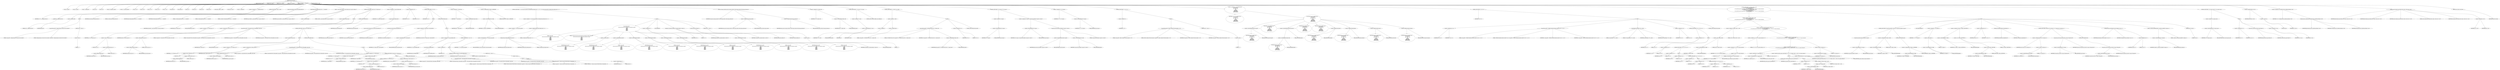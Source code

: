 digraph hostapd_notif_assoc {  
"1000122" [label = "(METHOD,hostapd_notif_assoc)" ]
"1000123" [label = "(PARAM,hostapd_data *hapd)" ]
"1000124" [label = "(PARAM,const u8 *addr)" ]
"1000125" [label = "(PARAM,const u8 *req_ies)" ]
"1000126" [label = "(PARAM,size_t req_ies_len)" ]
"1000127" [label = "(PARAM,int reassoc)" ]
"1000128" [label = "(BLOCK,,)" ]
"1000129" [label = "(LOCAL,v5: sta_info *)" ]
"1000130" [label = "(LOCAL,v6: sta_info *)" ]
"1000131" [label = "(LOCAL,v7: hostapd_iface *)" ]
"1000132" [label = "(LOCAL,v8: int)" ]
"1000133" [label = "(LOCAL,v9: int)" ]
"1000134" [label = "(LOCAL,v10: hostapd_bss_config *)" ]
"1000135" [label = "(LOCAL,v11: wpa_state_machine *)" ]
"1000136" [label = "(LOCAL,v12: int)" ]
"1000137" [label = "(LOCAL,v13: int)" ]
"1000138" [label = "(LOCAL,v14: u8 *)" ]
"1000139" [label = "(LOCAL,v15: u8 *)" ]
"1000140" [label = "(LOCAL,v17: int)" ]
"1000141" [label = "(LOCAL,ielen: int)" ]
"1000142" [label = "(LOCAL,ielena: int)" ]
"1000143" [label = "(LOCAL,p: u8 *)" ]
"1000144" [label = "(LOCAL,pa: u8 *)" ]
"1000145" [label = "(LOCAL,res: int)" ]
"1000146" [label = "(LOCAL,resa: int)" ]
"1000147" [label = "(LOCAL,elems: ieee802_11_elems)" ]
"1000148" [label = "(LOCAL,buf: u8 [ 1064 ])" ]
"1000149" [label = "(LOCAL,v27: unsigned int)" ]
"1000150" [label = "(<operator>.assignment,v27 = __readgsdword(0x14u))" ]
"1000151" [label = "(IDENTIFIER,v27,v27 = __readgsdword(0x14u))" ]
"1000152" [label = "(__readgsdword,__readgsdword(0x14u))" ]
"1000153" [label = "(LITERAL,0x14u,__readgsdword(0x14u))" ]
"1000154" [label = "(CONTROL_STRUCTURE,if ( !addr ),if ( !addr ))" ]
"1000155" [label = "(<operator>.logicalNot,!addr)" ]
"1000156" [label = "(IDENTIFIER,addr,!addr)" ]
"1000157" [label = "(BLOCK,,)" ]
"1000158" [label = "(wpa_printf,wpa_printf(2, \"hostapd_notif_assoc: Skip event with no address\"))" ]
"1000159" [label = "(LITERAL,2,wpa_printf(2, \"hostapd_notif_assoc: Skip event with no address\"))" ]
"1000160" [label = "(LITERAL,\"hostapd_notif_assoc: Skip event with no address\",wpa_printf(2, \"hostapd_notif_assoc: Skip event with no address\"))" ]
"1000161" [label = "(RETURN,return -1;,return -1;)" ]
"1000162" [label = "(<operator>.minus,-1)" ]
"1000163" [label = "(LITERAL,1,-1)" ]
"1000164" [label = "(random_add_randomness,random_add_randomness(addr, 6u))" ]
"1000165" [label = "(IDENTIFIER,addr,random_add_randomness(addr, 6u))" ]
"1000166" [label = "(LITERAL,6u,random_add_randomness(addr, 6u))" ]
"1000167" [label = "(hostapd_logger,hostapd_logger(hapd, addr, 1u, 2, \"associated\"))" ]
"1000168" [label = "(IDENTIFIER,hapd,hostapd_logger(hapd, addr, 1u, 2, \"associated\"))" ]
"1000169" [label = "(IDENTIFIER,addr,hostapd_logger(hapd, addr, 1u, 2, \"associated\"))" ]
"1000170" [label = "(LITERAL,1u,hostapd_logger(hapd, addr, 1u, 2, \"associated\"))" ]
"1000171" [label = "(LITERAL,2,hostapd_logger(hapd, addr, 1u, 2, \"associated\"))" ]
"1000172" [label = "(LITERAL,\"associated\",hostapd_logger(hapd, addr, 1u, 2, \"associated\"))" ]
"1000173" [label = "(ieee802_11_parse_elems,ieee802_11_parse_elems(req_ies, req_ies_len, &elems, 0))" ]
"1000174" [label = "(IDENTIFIER,req_ies,ieee802_11_parse_elems(req_ies, req_ies_len, &elems, 0))" ]
"1000175" [label = "(IDENTIFIER,req_ies_len,ieee802_11_parse_elems(req_ies, req_ies_len, &elems, 0))" ]
"1000176" [label = "(<operator>.addressOf,&elems)" ]
"1000177" [label = "(IDENTIFIER,elems,ieee802_11_parse_elems(req_ies, req_ies_len, &elems, 0))" ]
"1000178" [label = "(LITERAL,0,ieee802_11_parse_elems(req_ies, req_ies_len, &elems, 0))" ]
"1000179" [label = "(CONTROL_STRUCTURE,if ( elems.wps_ie ),if ( elems.wps_ie ))" ]
"1000180" [label = "(<operator>.fieldAccess,elems.wps_ie)" ]
"1000181" [label = "(IDENTIFIER,elems,if ( elems.wps_ie ))" ]
"1000182" [label = "(FIELD_IDENTIFIER,wps_ie,wps_ie)" ]
"1000183" [label = "(BLOCK,,)" ]
"1000184" [label = "(<operator>.assignment,p = (u8 *)(elems.wps_ie - 2))" ]
"1000185" [label = "(IDENTIFIER,p,p = (u8 *)(elems.wps_ie - 2))" ]
"1000186" [label = "(<operator>.cast,(u8 *)(elems.wps_ie - 2))" ]
"1000187" [label = "(UNKNOWN,u8 *,u8 *)" ]
"1000188" [label = "(<operator>.subtraction,elems.wps_ie - 2)" ]
"1000189" [label = "(<operator>.fieldAccess,elems.wps_ie)" ]
"1000190" [label = "(IDENTIFIER,elems,elems.wps_ie - 2)" ]
"1000191" [label = "(FIELD_IDENTIFIER,wps_ie,wps_ie)" ]
"1000192" [label = "(LITERAL,2,elems.wps_ie - 2)" ]
"1000193" [label = "(<operator>.assignment,ielen = elems.wps_ie_len + 2)" ]
"1000194" [label = "(IDENTIFIER,ielen,ielen = elems.wps_ie_len + 2)" ]
"1000195" [label = "(<operator>.addition,elems.wps_ie_len + 2)" ]
"1000196" [label = "(<operator>.fieldAccess,elems.wps_ie_len)" ]
"1000197" [label = "(IDENTIFIER,elems,elems.wps_ie_len + 2)" ]
"1000198" [label = "(FIELD_IDENTIFIER,wps_ie_len,wps_ie_len)" ]
"1000199" [label = "(LITERAL,2,elems.wps_ie_len + 2)" ]
"1000200" [label = "(wpa_printf,wpa_printf(2, \"STA included WPS IE in (Re)AssocReq\", ielen, ielen))" ]
"1000201" [label = "(LITERAL,2,wpa_printf(2, \"STA included WPS IE in (Re)AssocReq\", ielen, ielen))" ]
"1000202" [label = "(LITERAL,\"STA included WPS IE in (Re)AssocReq\",wpa_printf(2, \"STA included WPS IE in (Re)AssocReq\", ielen, ielen))" ]
"1000203" [label = "(IDENTIFIER,ielen,wpa_printf(2, \"STA included WPS IE in (Re)AssocReq\", ielen, ielen))" ]
"1000204" [label = "(IDENTIFIER,ielen,wpa_printf(2, \"STA included WPS IE in (Re)AssocReq\", ielen, ielen))" ]
"1000205" [label = "(CONTROL_STRUCTURE,else,else)" ]
"1000206" [label = "(CONTROL_STRUCTURE,if ( elems.rsn_ie ),if ( elems.rsn_ie ))" ]
"1000207" [label = "(<operator>.fieldAccess,elems.rsn_ie)" ]
"1000208" [label = "(IDENTIFIER,elems,if ( elems.rsn_ie ))" ]
"1000209" [label = "(FIELD_IDENTIFIER,rsn_ie,rsn_ie)" ]
"1000210" [label = "(BLOCK,,)" ]
"1000211" [label = "(<operator>.assignment,p = (u8 *)(elems.rsn_ie - 2))" ]
"1000212" [label = "(IDENTIFIER,p,p = (u8 *)(elems.rsn_ie - 2))" ]
"1000213" [label = "(<operator>.cast,(u8 *)(elems.rsn_ie - 2))" ]
"1000214" [label = "(UNKNOWN,u8 *,u8 *)" ]
"1000215" [label = "(<operator>.subtraction,elems.rsn_ie - 2)" ]
"1000216" [label = "(<operator>.fieldAccess,elems.rsn_ie)" ]
"1000217" [label = "(IDENTIFIER,elems,elems.rsn_ie - 2)" ]
"1000218" [label = "(FIELD_IDENTIFIER,rsn_ie,rsn_ie)" ]
"1000219" [label = "(LITERAL,2,elems.rsn_ie - 2)" ]
"1000220" [label = "(<operator>.assignment,ielen = elems.rsn_ie_len + 2)" ]
"1000221" [label = "(IDENTIFIER,ielen,ielen = elems.rsn_ie_len + 2)" ]
"1000222" [label = "(<operator>.addition,elems.rsn_ie_len + 2)" ]
"1000223" [label = "(<operator>.fieldAccess,elems.rsn_ie_len)" ]
"1000224" [label = "(IDENTIFIER,elems,elems.rsn_ie_len + 2)" ]
"1000225" [label = "(FIELD_IDENTIFIER,rsn_ie_len,rsn_ie_len)" ]
"1000226" [label = "(LITERAL,2,elems.rsn_ie_len + 2)" ]
"1000227" [label = "(wpa_printf,wpa_printf(2, \"STA included RSN IE in (Re)AssocReq\", ielen, ielen))" ]
"1000228" [label = "(LITERAL,2,wpa_printf(2, \"STA included RSN IE in (Re)AssocReq\", ielen, ielen))" ]
"1000229" [label = "(LITERAL,\"STA included RSN IE in (Re)AssocReq\",wpa_printf(2, \"STA included RSN IE in (Re)AssocReq\", ielen, ielen))" ]
"1000230" [label = "(IDENTIFIER,ielen,wpa_printf(2, \"STA included RSN IE in (Re)AssocReq\", ielen, ielen))" ]
"1000231" [label = "(IDENTIFIER,ielen,wpa_printf(2, \"STA included RSN IE in (Re)AssocReq\", ielen, ielen))" ]
"1000232" [label = "(CONTROL_STRUCTURE,else,else)" ]
"1000233" [label = "(BLOCK,,)" ]
"1000234" [label = "(<operator>.assignment,p = (u8 *)elems.wpa_ie)" ]
"1000235" [label = "(IDENTIFIER,p,p = (u8 *)elems.wpa_ie)" ]
"1000236" [label = "(<operator>.cast,(u8 *)elems.wpa_ie)" ]
"1000237" [label = "(UNKNOWN,u8 *,u8 *)" ]
"1000238" [label = "(<operator>.fieldAccess,elems.wpa_ie)" ]
"1000239" [label = "(IDENTIFIER,elems,(u8 *)elems.wpa_ie)" ]
"1000240" [label = "(FIELD_IDENTIFIER,wpa_ie,wpa_ie)" ]
"1000241" [label = "(CONTROL_STRUCTURE,if ( elems.wpa_ie ),if ( elems.wpa_ie ))" ]
"1000242" [label = "(<operator>.fieldAccess,elems.wpa_ie)" ]
"1000243" [label = "(IDENTIFIER,elems,if ( elems.wpa_ie ))" ]
"1000244" [label = "(FIELD_IDENTIFIER,wpa_ie,wpa_ie)" ]
"1000245" [label = "(BLOCK,,)" ]
"1000246" [label = "(<operator>.assignment,p = (u8 *)(elems.wpa_ie - 2))" ]
"1000247" [label = "(IDENTIFIER,p,p = (u8 *)(elems.wpa_ie - 2))" ]
"1000248" [label = "(<operator>.cast,(u8 *)(elems.wpa_ie - 2))" ]
"1000249" [label = "(UNKNOWN,u8 *,u8 *)" ]
"1000250" [label = "(<operator>.subtraction,elems.wpa_ie - 2)" ]
"1000251" [label = "(<operator>.fieldAccess,elems.wpa_ie)" ]
"1000252" [label = "(IDENTIFIER,elems,elems.wpa_ie - 2)" ]
"1000253" [label = "(FIELD_IDENTIFIER,wpa_ie,wpa_ie)" ]
"1000254" [label = "(LITERAL,2,elems.wpa_ie - 2)" ]
"1000255" [label = "(<operator>.assignment,ielen = elems.wpa_ie_len + 2)" ]
"1000256" [label = "(IDENTIFIER,ielen,ielen = elems.wpa_ie_len + 2)" ]
"1000257" [label = "(<operator>.addition,elems.wpa_ie_len + 2)" ]
"1000258" [label = "(<operator>.fieldAccess,elems.wpa_ie_len)" ]
"1000259" [label = "(IDENTIFIER,elems,elems.wpa_ie_len + 2)" ]
"1000260" [label = "(FIELD_IDENTIFIER,wpa_ie_len,wpa_ie_len)" ]
"1000261" [label = "(LITERAL,2,elems.wpa_ie_len + 2)" ]
"1000262" [label = "(wpa_printf,wpa_printf(2, \"STA included WPA IE in (Re)AssocReq\", ielen, ielen))" ]
"1000263" [label = "(LITERAL,2,wpa_printf(2, \"STA included WPA IE in (Re)AssocReq\", ielen, ielen))" ]
"1000264" [label = "(LITERAL,\"STA included WPA IE in (Re)AssocReq\",wpa_printf(2, \"STA included WPA IE in (Re)AssocReq\", ielen, ielen))" ]
"1000265" [label = "(IDENTIFIER,ielen,wpa_printf(2, \"STA included WPA IE in (Re)AssocReq\", ielen, ielen))" ]
"1000266" [label = "(IDENTIFIER,ielen,wpa_printf(2, \"STA included WPA IE in (Re)AssocReq\", ielen, ielen))" ]
"1000267" [label = "(CONTROL_STRUCTURE,else,else)" ]
"1000268" [label = "(BLOCK,,)" ]
"1000269" [label = "(wpa_printf,wpa_printf(2, \"STA did not include WPS/RSN/WPA IE in (Re)AssocReq\", 0, 0))" ]
"1000270" [label = "(LITERAL,2,wpa_printf(2, \"STA did not include WPS/RSN/WPA IE in (Re)AssocReq\", 0, 0))" ]
"1000271" [label = "(LITERAL,\"STA did not include WPS/RSN/WPA IE in (Re)AssocReq\",wpa_printf(2, \"STA did not include WPS/RSN/WPA IE in (Re)AssocReq\", 0, 0))" ]
"1000272" [label = "(LITERAL,0,wpa_printf(2, \"STA did not include WPS/RSN/WPA IE in (Re)AssocReq\", 0, 0))" ]
"1000273" [label = "(LITERAL,0,wpa_printf(2, \"STA did not include WPS/RSN/WPA IE in (Re)AssocReq\", 0, 0))" ]
"1000274" [label = "(<operator>.assignment,ielen = 0)" ]
"1000275" [label = "(IDENTIFIER,ielen,ielen = 0)" ]
"1000276" [label = "(LITERAL,0,ielen = 0)" ]
"1000277" [label = "(<operator>.assignment,v5 = ap_get_sta(hapd, addr))" ]
"1000278" [label = "(IDENTIFIER,v5,v5 = ap_get_sta(hapd, addr))" ]
"1000279" [label = "(ap_get_sta,ap_get_sta(hapd, addr))" ]
"1000280" [label = "(IDENTIFIER,hapd,ap_get_sta(hapd, addr))" ]
"1000281" [label = "(IDENTIFIER,addr,ap_get_sta(hapd, addr))" ]
"1000282" [label = "(<operator>.assignment,v6 = v5)" ]
"1000283" [label = "(IDENTIFIER,v6,v6 = v5)" ]
"1000284" [label = "(IDENTIFIER,v5,v6 = v5)" ]
"1000285" [label = "(CONTROL_STRUCTURE,if ( v5 ),if ( v5 ))" ]
"1000286" [label = "(IDENTIFIER,v5,if ( v5 ))" ]
"1000287" [label = "(BLOCK,,)" ]
"1000288" [label = "(ap_sta_no_session_timeout,ap_sta_no_session_timeout(hapd, v5))" ]
"1000289" [label = "(IDENTIFIER,hapd,ap_sta_no_session_timeout(hapd, v5))" ]
"1000290" [label = "(IDENTIFIER,v5,ap_sta_no_session_timeout(hapd, v5))" ]
"1000291" [label = "(accounting_sta_stop,accounting_sta_stop(hapd, v6))" ]
"1000292" [label = "(IDENTIFIER,hapd,accounting_sta_stop(hapd, v6))" ]
"1000293" [label = "(IDENTIFIER,v6,accounting_sta_stop(hapd, v6))" ]
"1000294" [label = "(<operator>.assignment,v6->timeout_next = STA_NULLFUNC)" ]
"1000295" [label = "(<operator>.indirectFieldAccess,v6->timeout_next)" ]
"1000296" [label = "(IDENTIFIER,v6,v6->timeout_next = STA_NULLFUNC)" ]
"1000297" [label = "(FIELD_IDENTIFIER,timeout_next,timeout_next)" ]
"1000298" [label = "(IDENTIFIER,STA_NULLFUNC,v6->timeout_next = STA_NULLFUNC)" ]
"1000299" [label = "(CONTROL_STRUCTURE,else,else)" ]
"1000300" [label = "(BLOCK,,)" ]
"1000301" [label = "(<operator>.assignment,v6 = ap_sta_add(hapd, addr))" ]
"1000302" [label = "(IDENTIFIER,v6,v6 = ap_sta_add(hapd, addr))" ]
"1000303" [label = "(ap_sta_add,ap_sta_add(hapd, addr))" ]
"1000304" [label = "(IDENTIFIER,hapd,ap_sta_add(hapd, addr))" ]
"1000305" [label = "(IDENTIFIER,addr,ap_sta_add(hapd, addr))" ]
"1000306" [label = "(CONTROL_STRUCTURE,if ( !v6 ),if ( !v6 ))" ]
"1000307" [label = "(<operator>.logicalNot,!v6)" ]
"1000308" [label = "(IDENTIFIER,v6,!v6)" ]
"1000309" [label = "(BLOCK,,)" ]
"1000310" [label = "(hostapd_drv_sta_disassoc,hostapd_drv_sta_disassoc(hapd, addr, 5))" ]
"1000311" [label = "(IDENTIFIER,hapd,hostapd_drv_sta_disassoc(hapd, addr, 5))" ]
"1000312" [label = "(IDENTIFIER,addr,hostapd_drv_sta_disassoc(hapd, addr, 5))" ]
"1000313" [label = "(LITERAL,5,hostapd_drv_sta_disassoc(hapd, addr, 5))" ]
"1000314" [label = "(RETURN,return -1;,return -1;)" ]
"1000315" [label = "(<operator>.minus,-1)" ]
"1000316" [label = "(LITERAL,1,-1)" ]
"1000317" [label = "(<operator>.assignment,v7 = hapd->iface)" ]
"1000318" [label = "(IDENTIFIER,v7,v7 = hapd->iface)" ]
"1000319" [label = "(<operator>.indirectFieldAccess,hapd->iface)" ]
"1000320" [label = "(IDENTIFIER,hapd,v7 = hapd->iface)" ]
"1000321" [label = "(FIELD_IDENTIFIER,iface,iface)" ]
"1000322" [label = "(<operators>.assignmentAnd,v6->flags &= 0xFFFECFFF)" ]
"1000323" [label = "(<operator>.indirectFieldAccess,v6->flags)" ]
"1000324" [label = "(IDENTIFIER,v6,v6->flags &= 0xFFFECFFF)" ]
"1000325" [label = "(FIELD_IDENTIFIER,flags,flags)" ]
"1000326" [label = "(LITERAL,0xFFFECFFF,v6->flags &= 0xFFFECFFF)" ]
"1000327" [label = "(CONTROL_STRUCTURE,if ( !v7->drv_max_acl_mac_addrs && hostapd_check_acl(hapd, addr, 0) != 1 ),if ( !v7->drv_max_acl_mac_addrs && hostapd_check_acl(hapd, addr, 0) != 1 ))" ]
"1000328" [label = "(<operator>.logicalAnd,!v7->drv_max_acl_mac_addrs && hostapd_check_acl(hapd, addr, 0) != 1)" ]
"1000329" [label = "(<operator>.logicalNot,!v7->drv_max_acl_mac_addrs)" ]
"1000330" [label = "(<operator>.indirectFieldAccess,v7->drv_max_acl_mac_addrs)" ]
"1000331" [label = "(IDENTIFIER,v7,!v7->drv_max_acl_mac_addrs)" ]
"1000332" [label = "(FIELD_IDENTIFIER,drv_max_acl_mac_addrs,drv_max_acl_mac_addrs)" ]
"1000333" [label = "(<operator>.notEquals,hostapd_check_acl(hapd, addr, 0) != 1)" ]
"1000334" [label = "(hostapd_check_acl,hostapd_check_acl(hapd, addr, 0))" ]
"1000335" [label = "(IDENTIFIER,hapd,hostapd_check_acl(hapd, addr, 0))" ]
"1000336" [label = "(IDENTIFIER,addr,hostapd_check_acl(hapd, addr, 0))" ]
"1000337" [label = "(LITERAL,0,hostapd_check_acl(hapd, addr, 0))" ]
"1000338" [label = "(LITERAL,1,hostapd_check_acl(hapd, addr, 0) != 1)" ]
"1000339" [label = "(BLOCK,,)" ]
"1000340" [label = "(wpa_printf,wpa_printf(\n      3,\n      \"STA %02x:%02x:%02x:%02x:%02x:%02x not allowed to connect\",\n      *addr,\n      addr[1],\n      addr[2],\n      addr[3],\n      addr[4],\n      addr[5]))" ]
"1000341" [label = "(LITERAL,3,wpa_printf(\n      3,\n      \"STA %02x:%02x:%02x:%02x:%02x:%02x not allowed to connect\",\n      *addr,\n      addr[1],\n      addr[2],\n      addr[3],\n      addr[4],\n      addr[5]))" ]
"1000342" [label = "(LITERAL,\"STA %02x:%02x:%02x:%02x:%02x:%02x not allowed to connect\",wpa_printf(\n      3,\n      \"STA %02x:%02x:%02x:%02x:%02x:%02x not allowed to connect\",\n      *addr,\n      addr[1],\n      addr[2],\n      addr[3],\n      addr[4],\n      addr[5]))" ]
"1000343" [label = "(<operator>.indirection,*addr)" ]
"1000344" [label = "(IDENTIFIER,addr,wpa_printf(\n      3,\n      \"STA %02x:%02x:%02x:%02x:%02x:%02x not allowed to connect\",\n      *addr,\n      addr[1],\n      addr[2],\n      addr[3],\n      addr[4],\n      addr[5]))" ]
"1000345" [label = "(<operator>.indirectIndexAccess,addr[1])" ]
"1000346" [label = "(IDENTIFIER,addr,wpa_printf(\n      3,\n      \"STA %02x:%02x:%02x:%02x:%02x:%02x not allowed to connect\",\n      *addr,\n      addr[1],\n      addr[2],\n      addr[3],\n      addr[4],\n      addr[5]))" ]
"1000347" [label = "(LITERAL,1,wpa_printf(\n      3,\n      \"STA %02x:%02x:%02x:%02x:%02x:%02x not allowed to connect\",\n      *addr,\n      addr[1],\n      addr[2],\n      addr[3],\n      addr[4],\n      addr[5]))" ]
"1000348" [label = "(<operator>.indirectIndexAccess,addr[2])" ]
"1000349" [label = "(IDENTIFIER,addr,wpa_printf(\n      3,\n      \"STA %02x:%02x:%02x:%02x:%02x:%02x not allowed to connect\",\n      *addr,\n      addr[1],\n      addr[2],\n      addr[3],\n      addr[4],\n      addr[5]))" ]
"1000350" [label = "(LITERAL,2,wpa_printf(\n      3,\n      \"STA %02x:%02x:%02x:%02x:%02x:%02x not allowed to connect\",\n      *addr,\n      addr[1],\n      addr[2],\n      addr[3],\n      addr[4],\n      addr[5]))" ]
"1000351" [label = "(<operator>.indirectIndexAccess,addr[3])" ]
"1000352" [label = "(IDENTIFIER,addr,wpa_printf(\n      3,\n      \"STA %02x:%02x:%02x:%02x:%02x:%02x not allowed to connect\",\n      *addr,\n      addr[1],\n      addr[2],\n      addr[3],\n      addr[4],\n      addr[5]))" ]
"1000353" [label = "(LITERAL,3,wpa_printf(\n      3,\n      \"STA %02x:%02x:%02x:%02x:%02x:%02x not allowed to connect\",\n      *addr,\n      addr[1],\n      addr[2],\n      addr[3],\n      addr[4],\n      addr[5]))" ]
"1000354" [label = "(<operator>.indirectIndexAccess,addr[4])" ]
"1000355" [label = "(IDENTIFIER,addr,wpa_printf(\n      3,\n      \"STA %02x:%02x:%02x:%02x:%02x:%02x not allowed to connect\",\n      *addr,\n      addr[1],\n      addr[2],\n      addr[3],\n      addr[4],\n      addr[5]))" ]
"1000356" [label = "(LITERAL,4,wpa_printf(\n      3,\n      \"STA %02x:%02x:%02x:%02x:%02x:%02x not allowed to connect\",\n      *addr,\n      addr[1],\n      addr[2],\n      addr[3],\n      addr[4],\n      addr[5]))" ]
"1000357" [label = "(<operator>.indirectIndexAccess,addr[5])" ]
"1000358" [label = "(IDENTIFIER,addr,wpa_printf(\n      3,\n      \"STA %02x:%02x:%02x:%02x:%02x:%02x not allowed to connect\",\n      *addr,\n      addr[1],\n      addr[2],\n      addr[3],\n      addr[4],\n      addr[5]))" ]
"1000359" [label = "(LITERAL,5,wpa_printf(\n      3,\n      \"STA %02x:%02x:%02x:%02x:%02x:%02x not allowed to connect\",\n      *addr,\n      addr[1],\n      addr[2],\n      addr[3],\n      addr[4],\n      addr[5]))" ]
"1000360" [label = "(<operator>.assignment,v8 = 1)" ]
"1000361" [label = "(IDENTIFIER,v8,v8 = 1)" ]
"1000362" [label = "(LITERAL,1,v8 = 1)" ]
"1000363" [label = "(JUMP_TARGET,fail)" ]
"1000364" [label = "(hostapd_drv_sta_disassoc,hostapd_drv_sta_disassoc(hapd, v6->addr, v8))" ]
"1000365" [label = "(IDENTIFIER,hapd,hostapd_drv_sta_disassoc(hapd, v6->addr, v8))" ]
"1000366" [label = "(<operator>.indirectFieldAccess,v6->addr)" ]
"1000367" [label = "(IDENTIFIER,v6,hostapd_drv_sta_disassoc(hapd, v6->addr, v8))" ]
"1000368" [label = "(FIELD_IDENTIFIER,addr,addr)" ]
"1000369" [label = "(IDENTIFIER,v8,hostapd_drv_sta_disassoc(hapd, v6->addr, v8))" ]
"1000370" [label = "(ap_free_sta,ap_free_sta(hapd, v6))" ]
"1000371" [label = "(IDENTIFIER,hapd,ap_free_sta(hapd, v6))" ]
"1000372" [label = "(IDENTIFIER,v6,ap_free_sta(hapd, v6))" ]
"1000373" [label = "(RETURN,return -1;,return -1;)" ]
"1000374" [label = "(<operator>.minus,-1)" ]
"1000375" [label = "(LITERAL,1,-1)" ]
"1000376" [label = "(ap_copy_sta_supp_op_classes,ap_copy_sta_supp_op_classes(v6, elems.supp_op_classes, elems.supp_op_classes_len))" ]
"1000377" [label = "(IDENTIFIER,v6,ap_copy_sta_supp_op_classes(v6, elems.supp_op_classes, elems.supp_op_classes_len))" ]
"1000378" [label = "(<operator>.fieldAccess,elems.supp_op_classes)" ]
"1000379" [label = "(IDENTIFIER,elems,ap_copy_sta_supp_op_classes(v6, elems.supp_op_classes, elems.supp_op_classes_len))" ]
"1000380" [label = "(FIELD_IDENTIFIER,supp_op_classes,supp_op_classes)" ]
"1000381" [label = "(<operator>.fieldAccess,elems.supp_op_classes_len)" ]
"1000382" [label = "(IDENTIFIER,elems,ap_copy_sta_supp_op_classes(v6, elems.supp_op_classes, elems.supp_op_classes_len))" ]
"1000383" [label = "(FIELD_IDENTIFIER,supp_op_classes_len,supp_op_classes_len)" ]
"1000384" [label = "(<operator>.assignment,v10 = hapd->conf)" ]
"1000385" [label = "(IDENTIFIER,v10,v10 = hapd->conf)" ]
"1000386" [label = "(<operator>.indirectFieldAccess,hapd->conf)" ]
"1000387" [label = "(IDENTIFIER,hapd,v10 = hapd->conf)" ]
"1000388" [label = "(FIELD_IDENTIFIER,conf,conf)" ]
"1000389" [label = "(CONTROL_STRUCTURE,if ( !v10->wpa ),if ( !v10->wpa ))" ]
"1000390" [label = "(<operator>.logicalNot,!v10->wpa)" ]
"1000391" [label = "(<operator>.indirectFieldAccess,v10->wpa)" ]
"1000392" [label = "(IDENTIFIER,v10,!v10->wpa)" ]
"1000393" [label = "(FIELD_IDENTIFIER,wpa,wpa)" ]
"1000394" [label = "(CONTROL_STRUCTURE,goto LABEL_46;,goto LABEL_46;)" ]
"1000395" [label = "(CONTROL_STRUCTURE,if ( !p || !ielen ),if ( !p || !ielen ))" ]
"1000396" [label = "(<operator>.logicalOr,!p || !ielen)" ]
"1000397" [label = "(<operator>.logicalNot,!p)" ]
"1000398" [label = "(IDENTIFIER,p,!p)" ]
"1000399" [label = "(<operator>.logicalNot,!ielen)" ]
"1000400" [label = "(IDENTIFIER,ielen,!ielen)" ]
"1000401" [label = "(BLOCK,,)" ]
"1000402" [label = "(wpa_printf,wpa_printf(2, \"No WPA/RSN IE from STA\", v10, hapd->conf))" ]
"1000403" [label = "(LITERAL,2,wpa_printf(2, \"No WPA/RSN IE from STA\", v10, hapd->conf))" ]
"1000404" [label = "(LITERAL,\"No WPA/RSN IE from STA\",wpa_printf(2, \"No WPA/RSN IE from STA\", v10, hapd->conf))" ]
"1000405" [label = "(IDENTIFIER,v10,wpa_printf(2, \"No WPA/RSN IE from STA\", v10, hapd->conf))" ]
"1000406" [label = "(<operator>.indirectFieldAccess,hapd->conf)" ]
"1000407" [label = "(IDENTIFIER,hapd,wpa_printf(2, \"No WPA/RSN IE from STA\", v10, hapd->conf))" ]
"1000408" [label = "(FIELD_IDENTIFIER,conf,conf)" ]
"1000409" [label = "(<operator>.assignment,v8 = 13)" ]
"1000410" [label = "(IDENTIFIER,v8,v8 = 13)" ]
"1000411" [label = "(LITERAL,13,v8 = 13)" ]
"1000412" [label = "(CONTROL_STRUCTURE,goto fail;,goto fail;)" ]
"1000413" [label = "(CONTROL_STRUCTURE,if ( !v6->wpa_sm ),if ( !v6->wpa_sm ))" ]
"1000414" [label = "(<operator>.logicalNot,!v6->wpa_sm)" ]
"1000415" [label = "(<operator>.indirectFieldAccess,v6->wpa_sm)" ]
"1000416" [label = "(IDENTIFIER,v6,!v6->wpa_sm)" ]
"1000417" [label = "(FIELD_IDENTIFIER,wpa_sm,wpa_sm)" ]
"1000418" [label = "(<operator>.assignment,v6->wpa_sm = wpa_auth_sta_init(hapd->wpa_auth, v6->addr, 0))" ]
"1000419" [label = "(<operator>.indirectFieldAccess,v6->wpa_sm)" ]
"1000420" [label = "(IDENTIFIER,v6,v6->wpa_sm = wpa_auth_sta_init(hapd->wpa_auth, v6->addr, 0))" ]
"1000421" [label = "(FIELD_IDENTIFIER,wpa_sm,wpa_sm)" ]
"1000422" [label = "(wpa_auth_sta_init,wpa_auth_sta_init(hapd->wpa_auth, v6->addr, 0))" ]
"1000423" [label = "(<operator>.indirectFieldAccess,hapd->wpa_auth)" ]
"1000424" [label = "(IDENTIFIER,hapd,wpa_auth_sta_init(hapd->wpa_auth, v6->addr, 0))" ]
"1000425" [label = "(FIELD_IDENTIFIER,wpa_auth,wpa_auth)" ]
"1000426" [label = "(<operator>.indirectFieldAccess,v6->addr)" ]
"1000427" [label = "(IDENTIFIER,v6,wpa_auth_sta_init(hapd->wpa_auth, v6->addr, 0))" ]
"1000428" [label = "(FIELD_IDENTIFIER,addr,addr)" ]
"1000429" [label = "(LITERAL,0,wpa_auth_sta_init(hapd->wpa_auth, v6->addr, 0))" ]
"1000430" [label = "(<operator>.assignment,v11 = v6->wpa_sm)" ]
"1000431" [label = "(IDENTIFIER,v11,v11 = v6->wpa_sm)" ]
"1000432" [label = "(<operator>.indirectFieldAccess,v6->wpa_sm)" ]
"1000433" [label = "(IDENTIFIER,v6,v11 = v6->wpa_sm)" ]
"1000434" [label = "(FIELD_IDENTIFIER,wpa_sm,wpa_sm)" ]
"1000435" [label = "(CONTROL_STRUCTURE,if ( !v11 ),if ( !v11 ))" ]
"1000436" [label = "(<operator>.logicalNot,!v11)" ]
"1000437" [label = "(IDENTIFIER,v11,!v11)" ]
"1000438" [label = "(BLOCK,,)" ]
"1000439" [label = "(wpa_printf,wpa_printf(5, \"Failed to initialize WPA state machine\", v9, v9))" ]
"1000440" [label = "(LITERAL,5,wpa_printf(5, \"Failed to initialize WPA state machine\", v9, v9))" ]
"1000441" [label = "(LITERAL,\"Failed to initialize WPA state machine\",wpa_printf(5, \"Failed to initialize WPA state machine\", v9, v9))" ]
"1000442" [label = "(IDENTIFIER,v9,wpa_printf(5, \"Failed to initialize WPA state machine\", v9, v9))" ]
"1000443" [label = "(IDENTIFIER,v9,wpa_printf(5, \"Failed to initialize WPA state machine\", v9, v9))" ]
"1000444" [label = "(RETURN,return -1;,return -1;)" ]
"1000445" [label = "(<operator>.minus,-1)" ]
"1000446" [label = "(LITERAL,1,-1)" ]
"1000447" [label = "(<operator>.assignment,v12 = wpa_validate_wpa_ie(\n          hapd->wpa_auth,\n          v11,\n          hapd->iface->freq,\n          p,\n          ielen,\n          elems.mdie,\n          elems.mdie_len,\n          elems.owe_dh,\n          elems.owe_dh_len))" ]
"1000448" [label = "(IDENTIFIER,v12,v12 = wpa_validate_wpa_ie(\n          hapd->wpa_auth,\n          v11,\n          hapd->iface->freq,\n          p,\n          ielen,\n          elems.mdie,\n          elems.mdie_len,\n          elems.owe_dh,\n          elems.owe_dh_len))" ]
"1000449" [label = "(wpa_validate_wpa_ie,wpa_validate_wpa_ie(\n          hapd->wpa_auth,\n          v11,\n          hapd->iface->freq,\n          p,\n          ielen,\n          elems.mdie,\n          elems.mdie_len,\n          elems.owe_dh,\n          elems.owe_dh_len))" ]
"1000450" [label = "(<operator>.indirectFieldAccess,hapd->wpa_auth)" ]
"1000451" [label = "(IDENTIFIER,hapd,wpa_validate_wpa_ie(\n          hapd->wpa_auth,\n          v11,\n          hapd->iface->freq,\n          p,\n          ielen,\n          elems.mdie,\n          elems.mdie_len,\n          elems.owe_dh,\n          elems.owe_dh_len))" ]
"1000452" [label = "(FIELD_IDENTIFIER,wpa_auth,wpa_auth)" ]
"1000453" [label = "(IDENTIFIER,v11,wpa_validate_wpa_ie(\n          hapd->wpa_auth,\n          v11,\n          hapd->iface->freq,\n          p,\n          ielen,\n          elems.mdie,\n          elems.mdie_len,\n          elems.owe_dh,\n          elems.owe_dh_len))" ]
"1000454" [label = "(<operator>.indirectFieldAccess,hapd->iface->freq)" ]
"1000455" [label = "(<operator>.indirectFieldAccess,hapd->iface)" ]
"1000456" [label = "(IDENTIFIER,hapd,wpa_validate_wpa_ie(\n          hapd->wpa_auth,\n          v11,\n          hapd->iface->freq,\n          p,\n          ielen,\n          elems.mdie,\n          elems.mdie_len,\n          elems.owe_dh,\n          elems.owe_dh_len))" ]
"1000457" [label = "(FIELD_IDENTIFIER,iface,iface)" ]
"1000458" [label = "(FIELD_IDENTIFIER,freq,freq)" ]
"1000459" [label = "(IDENTIFIER,p,wpa_validate_wpa_ie(\n          hapd->wpa_auth,\n          v11,\n          hapd->iface->freq,\n          p,\n          ielen,\n          elems.mdie,\n          elems.mdie_len,\n          elems.owe_dh,\n          elems.owe_dh_len))" ]
"1000460" [label = "(IDENTIFIER,ielen,wpa_validate_wpa_ie(\n          hapd->wpa_auth,\n          v11,\n          hapd->iface->freq,\n          p,\n          ielen,\n          elems.mdie,\n          elems.mdie_len,\n          elems.owe_dh,\n          elems.owe_dh_len))" ]
"1000461" [label = "(<operator>.fieldAccess,elems.mdie)" ]
"1000462" [label = "(IDENTIFIER,elems,wpa_validate_wpa_ie(\n          hapd->wpa_auth,\n          v11,\n          hapd->iface->freq,\n          p,\n          ielen,\n          elems.mdie,\n          elems.mdie_len,\n          elems.owe_dh,\n          elems.owe_dh_len))" ]
"1000463" [label = "(FIELD_IDENTIFIER,mdie,mdie)" ]
"1000464" [label = "(<operator>.fieldAccess,elems.mdie_len)" ]
"1000465" [label = "(IDENTIFIER,elems,wpa_validate_wpa_ie(\n          hapd->wpa_auth,\n          v11,\n          hapd->iface->freq,\n          p,\n          ielen,\n          elems.mdie,\n          elems.mdie_len,\n          elems.owe_dh,\n          elems.owe_dh_len))" ]
"1000466" [label = "(FIELD_IDENTIFIER,mdie_len,mdie_len)" ]
"1000467" [label = "(<operator>.fieldAccess,elems.owe_dh)" ]
"1000468" [label = "(IDENTIFIER,elems,wpa_validate_wpa_ie(\n          hapd->wpa_auth,\n          v11,\n          hapd->iface->freq,\n          p,\n          ielen,\n          elems.mdie,\n          elems.mdie_len,\n          elems.owe_dh,\n          elems.owe_dh_len))" ]
"1000469" [label = "(FIELD_IDENTIFIER,owe_dh,owe_dh)" ]
"1000470" [label = "(<operator>.fieldAccess,elems.owe_dh_len)" ]
"1000471" [label = "(IDENTIFIER,elems,wpa_validate_wpa_ie(\n          hapd->wpa_auth,\n          v11,\n          hapd->iface->freq,\n          p,\n          ielen,\n          elems.mdie,\n          elems.mdie_len,\n          elems.owe_dh,\n          elems.owe_dh_len))" ]
"1000472" [label = "(FIELD_IDENTIFIER,owe_dh_len,owe_dh_len)" ]
"1000473" [label = "(CONTROL_STRUCTURE,if ( v12 ),if ( v12 ))" ]
"1000474" [label = "(IDENTIFIER,v12,if ( v12 ))" ]
"1000475" [label = "(BLOCK,,)" ]
"1000476" [label = "(<operator>.assignment,res = v12)" ]
"1000477" [label = "(IDENTIFIER,res,res = v12)" ]
"1000478" [label = "(IDENTIFIER,v12,res = v12)" ]
"1000479" [label = "(wpa_printf,wpa_printf(2, \"WPA/RSN information element rejected? (res %u)\", v12, v13))" ]
"1000480" [label = "(LITERAL,2,wpa_printf(2, \"WPA/RSN information element rejected? (res %u)\", v12, v13))" ]
"1000481" [label = "(LITERAL,\"WPA/RSN information element rejected? (res %u)\",wpa_printf(2, \"WPA/RSN information element rejected? (res %u)\", v12, v13))" ]
"1000482" [label = "(IDENTIFIER,v12,wpa_printf(2, \"WPA/RSN information element rejected? (res %u)\", v12, v13))" ]
"1000483" [label = "(IDENTIFIER,v13,wpa_printf(2, \"WPA/RSN information element rejected? (res %u)\", v12, v13))" ]
"1000484" [label = "(wpa_hexdump,wpa_hexdump(2, \"IE\", p, ielen))" ]
"1000485" [label = "(LITERAL,2,wpa_hexdump(2, \"IE\", p, ielen))" ]
"1000486" [label = "(LITERAL,\"IE\",wpa_hexdump(2, \"IE\", p, ielen))" ]
"1000487" [label = "(IDENTIFIER,p,wpa_hexdump(2, \"IE\", p, ielen))" ]
"1000488" [label = "(IDENTIFIER,ielen,wpa_hexdump(2, \"IE\", p, ielen))" ]
"1000489" [label = "(<operator>.assignment,v8 = 18)" ]
"1000490" [label = "(IDENTIFIER,v8,v8 = 18)" ]
"1000491" [label = "(LITERAL,18,v8 = 18)" ]
"1000492" [label = "(CONTROL_STRUCTURE,if ( res != 2 ),if ( res != 2 ))" ]
"1000493" [label = "(<operator>.notEquals,res != 2)" ]
"1000494" [label = "(IDENTIFIER,res,res != 2)" ]
"1000495" [label = "(LITERAL,2,res != 2)" ]
"1000496" [label = "(BLOCK,,)" ]
"1000497" [label = "(<operator>.assignment,v8 = 19)" ]
"1000498" [label = "(IDENTIFIER,v8,v8 = 19)" ]
"1000499" [label = "(LITERAL,19,v8 = 19)" ]
"1000500" [label = "(CONTROL_STRUCTURE,if ( res != 3 ),if ( res != 3 ))" ]
"1000501" [label = "(<operator>.notEquals,res != 3)" ]
"1000502" [label = "(IDENTIFIER,res,res != 3)" ]
"1000503" [label = "(LITERAL,3,res != 3)" ]
"1000504" [label = "(BLOCK,,)" ]
"1000505" [label = "(<operator>.assignment,v8 = 20)" ]
"1000506" [label = "(IDENTIFIER,v8,v8 = 20)" ]
"1000507" [label = "(LITERAL,20,v8 = 20)" ]
"1000508" [label = "(CONTROL_STRUCTURE,if ( res != 4 ),if ( res != 4 ))" ]
"1000509" [label = "(<operator>.notEquals,res != 4)" ]
"1000510" [label = "(IDENTIFIER,res,res != 4)" ]
"1000511" [label = "(LITERAL,4,res != 4)" ]
"1000512" [label = "(BLOCK,,)" ]
"1000513" [label = "(<operator>.assignment,v8 = 24)" ]
"1000514" [label = "(IDENTIFIER,v8,v8 = 24)" ]
"1000515" [label = "(LITERAL,24,v8 = 24)" ]
"1000516" [label = "(CONTROL_STRUCTURE,if ( res != 8 ),if ( res != 8 ))" ]
"1000517" [label = "(<operator>.notEquals,res != 8)" ]
"1000518" [label = "(IDENTIFIER,res,res != 8)" ]
"1000519" [label = "(LITERAL,8,res != 8)" ]
"1000520" [label = "(<operator>.assignment,v8 = 13)" ]
"1000521" [label = "(IDENTIFIER,v8,v8 = 13)" ]
"1000522" [label = "(LITERAL,13,v8 = 13)" ]
"1000523" [label = "(CONTROL_STRUCTURE,goto fail;,goto fail;)" ]
"1000524" [label = "(CONTROL_STRUCTURE,if ( (v6->flags & 0x402) != 1026\n    || (v14 = (u8 *)v6->sa_query_timed_out) != 0\n    || v6->sa_query_count > 0\n    && ((ap_check_sa_query_timeout(hapd, v6), v14 = 0, (v6->flags & 0x402) != 1026) || v6->sa_query_timed_out)\n    || v6->auth_alg == 2 ),if ( (v6->flags & 0x402) != 1026\n    || (v14 = (u8 *)v6->sa_query_timed_out) != 0\n    || v6->sa_query_count > 0\n    && ((ap_check_sa_query_timeout(hapd, v6), v14 = 0, (v6->flags & 0x402) != 1026) || v6->sa_query_timed_out)\n    || v6->auth_alg == 2 ))" ]
"1000525" [label = "(<operator>.logicalOr,(v6->flags & 0x402) != 1026\n    || (v14 = (u8 *)v6->sa_query_timed_out) != 0\n    || v6->sa_query_count > 0\n    && ((ap_check_sa_query_timeout(hapd, v6), v14 = 0, (v6->flags & 0x402) != 1026) || v6->sa_query_timed_out)\n    || v6->auth_alg == 2)" ]
"1000526" [label = "(<operator>.notEquals,(v6->flags & 0x402) != 1026)" ]
"1000527" [label = "(<operator>.and,v6->flags & 0x402)" ]
"1000528" [label = "(<operator>.indirectFieldAccess,v6->flags)" ]
"1000529" [label = "(IDENTIFIER,v6,v6->flags & 0x402)" ]
"1000530" [label = "(FIELD_IDENTIFIER,flags,flags)" ]
"1000531" [label = "(LITERAL,0x402,v6->flags & 0x402)" ]
"1000532" [label = "(LITERAL,1026,(v6->flags & 0x402) != 1026)" ]
"1000533" [label = "(<operator>.logicalOr,(v14 = (u8 *)v6->sa_query_timed_out) != 0\n    || v6->sa_query_count > 0\n    && ((ap_check_sa_query_timeout(hapd, v6), v14 = 0, (v6->flags & 0x402) != 1026) || v6->sa_query_timed_out)\n    || v6->auth_alg == 2)" ]
"1000534" [label = "(<operator>.notEquals,(v14 = (u8 *)v6->sa_query_timed_out) != 0)" ]
"1000535" [label = "(<operator>.assignment,v14 = (u8 *)v6->sa_query_timed_out)" ]
"1000536" [label = "(IDENTIFIER,v14,v14 = (u8 *)v6->sa_query_timed_out)" ]
"1000537" [label = "(<operator>.cast,(u8 *)v6->sa_query_timed_out)" ]
"1000538" [label = "(UNKNOWN,u8 *,u8 *)" ]
"1000539" [label = "(<operator>.indirectFieldAccess,v6->sa_query_timed_out)" ]
"1000540" [label = "(IDENTIFIER,v6,(u8 *)v6->sa_query_timed_out)" ]
"1000541" [label = "(FIELD_IDENTIFIER,sa_query_timed_out,sa_query_timed_out)" ]
"1000542" [label = "(LITERAL,0,(v14 = (u8 *)v6->sa_query_timed_out) != 0)" ]
"1000543" [label = "(<operator>.logicalOr,v6->sa_query_count > 0\n    && ((ap_check_sa_query_timeout(hapd, v6), v14 = 0, (v6->flags & 0x402) != 1026) || v6->sa_query_timed_out)\n    || v6->auth_alg == 2)" ]
"1000544" [label = "(<operator>.logicalAnd,v6->sa_query_count > 0\n    && ((ap_check_sa_query_timeout(hapd, v6), v14 = 0, (v6->flags & 0x402) != 1026) || v6->sa_query_timed_out))" ]
"1000545" [label = "(<operator>.greaterThan,v6->sa_query_count > 0)" ]
"1000546" [label = "(<operator>.indirectFieldAccess,v6->sa_query_count)" ]
"1000547" [label = "(IDENTIFIER,v6,v6->sa_query_count > 0)" ]
"1000548" [label = "(FIELD_IDENTIFIER,sa_query_count,sa_query_count)" ]
"1000549" [label = "(LITERAL,0,v6->sa_query_count > 0)" ]
"1000550" [label = "(<operator>.logicalOr,(ap_check_sa_query_timeout(hapd, v6), v14 = 0, (v6->flags & 0x402) != 1026) || v6->sa_query_timed_out)" ]
"1000551" [label = "(BLOCK,,)" ]
"1000552" [label = "(ap_check_sa_query_timeout,ap_check_sa_query_timeout(hapd, v6))" ]
"1000553" [label = "(IDENTIFIER,hapd,ap_check_sa_query_timeout(hapd, v6))" ]
"1000554" [label = "(IDENTIFIER,v6,ap_check_sa_query_timeout(hapd, v6))" ]
"1000555" [label = "(BLOCK,,)" ]
"1000556" [label = "(<operator>.assignment,v14 = 0)" ]
"1000557" [label = "(IDENTIFIER,v14,v14 = 0)" ]
"1000558" [label = "(LITERAL,0,v14 = 0)" ]
"1000559" [label = "(<operator>.notEquals,(v6->flags & 0x402) != 1026)" ]
"1000560" [label = "(<operator>.and,v6->flags & 0x402)" ]
"1000561" [label = "(<operator>.indirectFieldAccess,v6->flags)" ]
"1000562" [label = "(IDENTIFIER,v6,v6->flags & 0x402)" ]
"1000563" [label = "(FIELD_IDENTIFIER,flags,flags)" ]
"1000564" [label = "(LITERAL,0x402,v6->flags & 0x402)" ]
"1000565" [label = "(LITERAL,1026,(v6->flags & 0x402) != 1026)" ]
"1000566" [label = "(<operator>.indirectFieldAccess,v6->sa_query_timed_out)" ]
"1000567" [label = "(IDENTIFIER,v6,(ap_check_sa_query_timeout(hapd, v6), v14 = 0, (v6->flags & 0x402) != 1026) || v6->sa_query_timed_out)" ]
"1000568" [label = "(FIELD_IDENTIFIER,sa_query_timed_out,sa_query_timed_out)" ]
"1000569" [label = "(<operator>.equals,v6->auth_alg == 2)" ]
"1000570" [label = "(<operator>.indirectFieldAccess,v6->auth_alg)" ]
"1000571" [label = "(IDENTIFIER,v6,v6->auth_alg == 2)" ]
"1000572" [label = "(FIELD_IDENTIFIER,auth_alg,auth_alg)" ]
"1000573" [label = "(LITERAL,2,v6->auth_alg == 2)" ]
"1000574" [label = "(BLOCK,,)" ]
"1000575" [label = "(CONTROL_STRUCTURE,if ( wpa_auth_uses_mfp(v6->wpa_sm) ),if ( wpa_auth_uses_mfp(v6->wpa_sm) ))" ]
"1000576" [label = "(wpa_auth_uses_mfp,wpa_auth_uses_mfp(v6->wpa_sm))" ]
"1000577" [label = "(<operator>.indirectFieldAccess,v6->wpa_sm)" ]
"1000578" [label = "(IDENTIFIER,v6,wpa_auth_uses_mfp(v6->wpa_sm))" ]
"1000579" [label = "(FIELD_IDENTIFIER,wpa_sm,wpa_sm)" ]
"1000580" [label = "(<operators>.assignmentOr,v6->flags |= 0x400u)" ]
"1000581" [label = "(<operator>.indirectFieldAccess,v6->flags)" ]
"1000582" [label = "(IDENTIFIER,v6,v6->flags |= 0x400u)" ]
"1000583" [label = "(FIELD_IDENTIFIER,flags,flags)" ]
"1000584" [label = "(LITERAL,0x400u,v6->flags |= 0x400u)" ]
"1000585" [label = "(CONTROL_STRUCTURE,else,else)" ]
"1000586" [label = "(<operators>.assignmentAnd,v6->flags &= 0xFFFFFBFF)" ]
"1000587" [label = "(<operator>.indirectFieldAccess,v6->flags)" ]
"1000588" [label = "(IDENTIFIER,v6,v6->flags &= 0xFFFFFBFF)" ]
"1000589" [label = "(FIELD_IDENTIFIER,flags,flags)" ]
"1000590" [label = "(LITERAL,0xFFFFFBFF,v6->flags &= 0xFFFFFBFF)" ]
"1000591" [label = "(JUMP_TARGET,LABEL_46)" ]
"1000592" [label = "(<operator>.assignment,v17 = v6->flags & 2)" ]
"1000593" [label = "(IDENTIFIER,v17,v17 = v6->flags & 2)" ]
"1000594" [label = "(<operator>.and,v6->flags & 2)" ]
"1000595" [label = "(<operator>.indirectFieldAccess,v6->flags)" ]
"1000596" [label = "(IDENTIFIER,v6,v6->flags & 2)" ]
"1000597" [label = "(FIELD_IDENTIFIER,flags,flags)" ]
"1000598" [label = "(LITERAL,2,v6->flags & 2)" ]
"1000599" [label = "(<operator>.assignment,v6->flags = v6->flags & 0xFFF7FFFF | 3)" ]
"1000600" [label = "(<operator>.indirectFieldAccess,v6->flags)" ]
"1000601" [label = "(IDENTIFIER,v6,v6->flags = v6->flags & 0xFFF7FFFF | 3)" ]
"1000602" [label = "(FIELD_IDENTIFIER,flags,flags)" ]
"1000603" [label = "(<operator>.or,v6->flags & 0xFFF7FFFF | 3)" ]
"1000604" [label = "(<operator>.and,v6->flags & 0xFFF7FFFF)" ]
"1000605" [label = "(<operator>.indirectFieldAccess,v6->flags)" ]
"1000606" [label = "(IDENTIFIER,v6,v6->flags & 0xFFF7FFFF)" ]
"1000607" [label = "(FIELD_IDENTIFIER,flags,flags)" ]
"1000608" [label = "(LITERAL,0xFFF7FFFF,v6->flags & 0xFFF7FFFF)" ]
"1000609" [label = "(LITERAL,3,v6->flags & 0xFFF7FFFF | 3)" ]
"1000610" [label = "(<operator>.assignment,resa = v17)" ]
"1000611" [label = "(IDENTIFIER,resa,resa = v17)" ]
"1000612" [label = "(IDENTIFIER,v17,resa = v17)" ]
"1000613" [label = "(hostapd_set_sta_flags,hostapd_set_sta_flags(hapd, v6))" ]
"1000614" [label = "(IDENTIFIER,hapd,hostapd_set_sta_flags(hapd, v6))" ]
"1000615" [label = "(IDENTIFIER,v6,hostapd_set_sta_flags(hapd, v6))" ]
"1000616" [label = "(CONTROL_STRUCTURE,if ( reassoc && v6->auth_alg == 2 ),if ( reassoc && v6->auth_alg == 2 ))" ]
"1000617" [label = "(<operator>.logicalAnd,reassoc && v6->auth_alg == 2)" ]
"1000618" [label = "(IDENTIFIER,reassoc,reassoc && v6->auth_alg == 2)" ]
"1000619" [label = "(<operator>.equals,v6->auth_alg == 2)" ]
"1000620" [label = "(<operator>.indirectFieldAccess,v6->auth_alg)" ]
"1000621" [label = "(IDENTIFIER,v6,v6->auth_alg == 2)" ]
"1000622" [label = "(FIELD_IDENTIFIER,auth_alg,auth_alg)" ]
"1000623" [label = "(LITERAL,2,v6->auth_alg == 2)" ]
"1000624" [label = "(wpa_auth_sm_event,wpa_auth_sm_event(v6->wpa_sm, WPA_ASSOC_FT))" ]
"1000625" [label = "(<operator>.indirectFieldAccess,v6->wpa_sm)" ]
"1000626" [label = "(IDENTIFIER,v6,wpa_auth_sm_event(v6->wpa_sm, WPA_ASSOC_FT))" ]
"1000627" [label = "(FIELD_IDENTIFIER,wpa_sm,wpa_sm)" ]
"1000628" [label = "(IDENTIFIER,WPA_ASSOC_FT,wpa_auth_sm_event(v6->wpa_sm, WPA_ASSOC_FT))" ]
"1000629" [label = "(CONTROL_STRUCTURE,else,else)" ]
"1000630" [label = "(wpa_auth_sm_event,wpa_auth_sm_event(v6->wpa_sm, WPA_ASSOC))" ]
"1000631" [label = "(<operator>.indirectFieldAccess,v6->wpa_sm)" ]
"1000632" [label = "(IDENTIFIER,v6,wpa_auth_sm_event(v6->wpa_sm, WPA_ASSOC))" ]
"1000633" [label = "(FIELD_IDENTIFIER,wpa_sm,wpa_sm)" ]
"1000634" [label = "(IDENTIFIER,WPA_ASSOC,wpa_auth_sm_event(v6->wpa_sm, WPA_ASSOC))" ]
"1000635" [label = "(hostapd_new_assoc_sta,hostapd_new_assoc_sta(hapd, v6, resa != 0))" ]
"1000636" [label = "(IDENTIFIER,hapd,hostapd_new_assoc_sta(hapd, v6, resa != 0))" ]
"1000637" [label = "(IDENTIFIER,v6,hostapd_new_assoc_sta(hapd, v6, resa != 0))" ]
"1000638" [label = "(<operator>.notEquals,resa != 0)" ]
"1000639" [label = "(IDENTIFIER,resa,resa != 0)" ]
"1000640" [label = "(LITERAL,0,resa != 0)" ]
"1000641" [label = "(ieee802_1x_notify_port_enabled,ieee802_1x_notify_port_enabled(v6->eapol_sm, 1))" ]
"1000642" [label = "(<operator>.indirectFieldAccess,v6->eapol_sm)" ]
"1000643" [label = "(IDENTIFIER,v6,ieee802_1x_notify_port_enabled(v6->eapol_sm, 1))" ]
"1000644" [label = "(FIELD_IDENTIFIER,eapol_sm,eapol_sm)" ]
"1000645" [label = "(LITERAL,1,ieee802_1x_notify_port_enabled(v6->eapol_sm, 1))" ]
"1000646" [label = "(RETURN,return 0;,return 0;)" ]
"1000647" [label = "(LITERAL,0,return 0;)" ]
"1000648" [label = "(CONTROL_STRUCTURE,if ( !v6->sa_query_count ),if ( !v6->sa_query_count ))" ]
"1000649" [label = "(<operator>.logicalNot,!v6->sa_query_count)" ]
"1000650" [label = "(<operator>.indirectFieldAccess,v6->sa_query_count)" ]
"1000651" [label = "(IDENTIFIER,v6,!v6->sa_query_count)" ]
"1000652" [label = "(FIELD_IDENTIFIER,sa_query_count,sa_query_count)" ]
"1000653" [label = "(BLOCK,,)" ]
"1000654" [label = "(<operator>.assignment,pa = v14)" ]
"1000655" [label = "(IDENTIFIER,pa,pa = v14)" ]
"1000656" [label = "(IDENTIFIER,v14,pa = v14)" ]
"1000657" [label = "(ap_sta_start_sa_query,ap_sta_start_sa_query(hapd, v6))" ]
"1000658" [label = "(IDENTIFIER,hapd,ap_sta_start_sa_query(hapd, v6))" ]
"1000659" [label = "(IDENTIFIER,v6,ap_sta_start_sa_query(hapd, v6))" ]
"1000660" [label = "(<operator>.assignment,v14 = pa)" ]
"1000661" [label = "(IDENTIFIER,v14,v14 = pa)" ]
"1000662" [label = "(IDENTIFIER,pa,v14 = pa)" ]
"1000663" [label = "(<operator>.assignment,ielena = (int)v14)" ]
"1000664" [label = "(IDENTIFIER,ielena,ielena = (int)v14)" ]
"1000665" [label = "(<operator>.cast,(int)v14)" ]
"1000666" [label = "(UNKNOWN,int,int)" ]
"1000667" [label = "(IDENTIFIER,v14,(int)v14)" ]
"1000668" [label = "(<operator>.assignment,v15 = hostapd_eid_assoc_comeback_time(hapd, v6, buf))" ]
"1000669" [label = "(IDENTIFIER,v15,v15 = hostapd_eid_assoc_comeback_time(hapd, v6, buf))" ]
"1000670" [label = "(hostapd_eid_assoc_comeback_time,hostapd_eid_assoc_comeback_time(hapd, v6, buf))" ]
"1000671" [label = "(IDENTIFIER,hapd,hostapd_eid_assoc_comeback_time(hapd, v6, buf))" ]
"1000672" [label = "(IDENTIFIER,v6,hostapd_eid_assoc_comeback_time(hapd, v6, buf))" ]
"1000673" [label = "(IDENTIFIER,buf,hostapd_eid_assoc_comeback_time(hapd, v6, buf))" ]
"1000674" [label = "(hostapd_sta_assoc,hostapd_sta_assoc(hapd, addr, reassoc, 0x1Eu, buf, v15 - buf))" ]
"1000675" [label = "(IDENTIFIER,hapd,hostapd_sta_assoc(hapd, addr, reassoc, 0x1Eu, buf, v15 - buf))" ]
"1000676" [label = "(IDENTIFIER,addr,hostapd_sta_assoc(hapd, addr, reassoc, 0x1Eu, buf, v15 - buf))" ]
"1000677" [label = "(IDENTIFIER,reassoc,hostapd_sta_assoc(hapd, addr, reassoc, 0x1Eu, buf, v15 - buf))" ]
"1000678" [label = "(LITERAL,0x1Eu,hostapd_sta_assoc(hapd, addr, reassoc, 0x1Eu, buf, v15 - buf))" ]
"1000679" [label = "(IDENTIFIER,buf,hostapd_sta_assoc(hapd, addr, reassoc, 0x1Eu, buf, v15 - buf))" ]
"1000680" [label = "(<operator>.subtraction,v15 - buf)" ]
"1000681" [label = "(IDENTIFIER,v15,v15 - buf)" ]
"1000682" [label = "(IDENTIFIER,buf,v15 - buf)" ]
"1000683" [label = "(RETURN,return ielena;,return ielena;)" ]
"1000684" [label = "(IDENTIFIER,ielena,return ielena;)" ]
"1000685" [label = "(METHOD_RETURN,int __cdecl)" ]
  "1000122" -> "1000123" 
  "1000122" -> "1000124" 
  "1000122" -> "1000125" 
  "1000122" -> "1000126" 
  "1000122" -> "1000127" 
  "1000122" -> "1000128" 
  "1000122" -> "1000685" 
  "1000128" -> "1000129" 
  "1000128" -> "1000130" 
  "1000128" -> "1000131" 
  "1000128" -> "1000132" 
  "1000128" -> "1000133" 
  "1000128" -> "1000134" 
  "1000128" -> "1000135" 
  "1000128" -> "1000136" 
  "1000128" -> "1000137" 
  "1000128" -> "1000138" 
  "1000128" -> "1000139" 
  "1000128" -> "1000140" 
  "1000128" -> "1000141" 
  "1000128" -> "1000142" 
  "1000128" -> "1000143" 
  "1000128" -> "1000144" 
  "1000128" -> "1000145" 
  "1000128" -> "1000146" 
  "1000128" -> "1000147" 
  "1000128" -> "1000148" 
  "1000128" -> "1000149" 
  "1000128" -> "1000150" 
  "1000128" -> "1000154" 
  "1000128" -> "1000164" 
  "1000128" -> "1000167" 
  "1000128" -> "1000173" 
  "1000128" -> "1000179" 
  "1000128" -> "1000277" 
  "1000128" -> "1000282" 
  "1000128" -> "1000285" 
  "1000128" -> "1000317" 
  "1000128" -> "1000322" 
  "1000128" -> "1000327" 
  "1000128" -> "1000376" 
  "1000128" -> "1000384" 
  "1000128" -> "1000389" 
  "1000128" -> "1000395" 
  "1000128" -> "1000413" 
  "1000128" -> "1000430" 
  "1000128" -> "1000435" 
  "1000128" -> "1000447" 
  "1000128" -> "1000473" 
  "1000128" -> "1000524" 
  "1000128" -> "1000648" 
  "1000128" -> "1000663" 
  "1000128" -> "1000668" 
  "1000128" -> "1000674" 
  "1000128" -> "1000683" 
  "1000150" -> "1000151" 
  "1000150" -> "1000152" 
  "1000152" -> "1000153" 
  "1000154" -> "1000155" 
  "1000154" -> "1000157" 
  "1000155" -> "1000156" 
  "1000157" -> "1000158" 
  "1000157" -> "1000161" 
  "1000158" -> "1000159" 
  "1000158" -> "1000160" 
  "1000161" -> "1000162" 
  "1000162" -> "1000163" 
  "1000164" -> "1000165" 
  "1000164" -> "1000166" 
  "1000167" -> "1000168" 
  "1000167" -> "1000169" 
  "1000167" -> "1000170" 
  "1000167" -> "1000171" 
  "1000167" -> "1000172" 
  "1000173" -> "1000174" 
  "1000173" -> "1000175" 
  "1000173" -> "1000176" 
  "1000173" -> "1000178" 
  "1000176" -> "1000177" 
  "1000179" -> "1000180" 
  "1000179" -> "1000183" 
  "1000179" -> "1000205" 
  "1000180" -> "1000181" 
  "1000180" -> "1000182" 
  "1000183" -> "1000184" 
  "1000183" -> "1000193" 
  "1000183" -> "1000200" 
  "1000184" -> "1000185" 
  "1000184" -> "1000186" 
  "1000186" -> "1000187" 
  "1000186" -> "1000188" 
  "1000188" -> "1000189" 
  "1000188" -> "1000192" 
  "1000189" -> "1000190" 
  "1000189" -> "1000191" 
  "1000193" -> "1000194" 
  "1000193" -> "1000195" 
  "1000195" -> "1000196" 
  "1000195" -> "1000199" 
  "1000196" -> "1000197" 
  "1000196" -> "1000198" 
  "1000200" -> "1000201" 
  "1000200" -> "1000202" 
  "1000200" -> "1000203" 
  "1000200" -> "1000204" 
  "1000205" -> "1000206" 
  "1000206" -> "1000207" 
  "1000206" -> "1000210" 
  "1000206" -> "1000232" 
  "1000207" -> "1000208" 
  "1000207" -> "1000209" 
  "1000210" -> "1000211" 
  "1000210" -> "1000220" 
  "1000210" -> "1000227" 
  "1000211" -> "1000212" 
  "1000211" -> "1000213" 
  "1000213" -> "1000214" 
  "1000213" -> "1000215" 
  "1000215" -> "1000216" 
  "1000215" -> "1000219" 
  "1000216" -> "1000217" 
  "1000216" -> "1000218" 
  "1000220" -> "1000221" 
  "1000220" -> "1000222" 
  "1000222" -> "1000223" 
  "1000222" -> "1000226" 
  "1000223" -> "1000224" 
  "1000223" -> "1000225" 
  "1000227" -> "1000228" 
  "1000227" -> "1000229" 
  "1000227" -> "1000230" 
  "1000227" -> "1000231" 
  "1000232" -> "1000233" 
  "1000233" -> "1000234" 
  "1000233" -> "1000241" 
  "1000234" -> "1000235" 
  "1000234" -> "1000236" 
  "1000236" -> "1000237" 
  "1000236" -> "1000238" 
  "1000238" -> "1000239" 
  "1000238" -> "1000240" 
  "1000241" -> "1000242" 
  "1000241" -> "1000245" 
  "1000241" -> "1000267" 
  "1000242" -> "1000243" 
  "1000242" -> "1000244" 
  "1000245" -> "1000246" 
  "1000245" -> "1000255" 
  "1000245" -> "1000262" 
  "1000246" -> "1000247" 
  "1000246" -> "1000248" 
  "1000248" -> "1000249" 
  "1000248" -> "1000250" 
  "1000250" -> "1000251" 
  "1000250" -> "1000254" 
  "1000251" -> "1000252" 
  "1000251" -> "1000253" 
  "1000255" -> "1000256" 
  "1000255" -> "1000257" 
  "1000257" -> "1000258" 
  "1000257" -> "1000261" 
  "1000258" -> "1000259" 
  "1000258" -> "1000260" 
  "1000262" -> "1000263" 
  "1000262" -> "1000264" 
  "1000262" -> "1000265" 
  "1000262" -> "1000266" 
  "1000267" -> "1000268" 
  "1000268" -> "1000269" 
  "1000268" -> "1000274" 
  "1000269" -> "1000270" 
  "1000269" -> "1000271" 
  "1000269" -> "1000272" 
  "1000269" -> "1000273" 
  "1000274" -> "1000275" 
  "1000274" -> "1000276" 
  "1000277" -> "1000278" 
  "1000277" -> "1000279" 
  "1000279" -> "1000280" 
  "1000279" -> "1000281" 
  "1000282" -> "1000283" 
  "1000282" -> "1000284" 
  "1000285" -> "1000286" 
  "1000285" -> "1000287" 
  "1000285" -> "1000299" 
  "1000287" -> "1000288" 
  "1000287" -> "1000291" 
  "1000287" -> "1000294" 
  "1000288" -> "1000289" 
  "1000288" -> "1000290" 
  "1000291" -> "1000292" 
  "1000291" -> "1000293" 
  "1000294" -> "1000295" 
  "1000294" -> "1000298" 
  "1000295" -> "1000296" 
  "1000295" -> "1000297" 
  "1000299" -> "1000300" 
  "1000300" -> "1000301" 
  "1000300" -> "1000306" 
  "1000301" -> "1000302" 
  "1000301" -> "1000303" 
  "1000303" -> "1000304" 
  "1000303" -> "1000305" 
  "1000306" -> "1000307" 
  "1000306" -> "1000309" 
  "1000307" -> "1000308" 
  "1000309" -> "1000310" 
  "1000309" -> "1000314" 
  "1000310" -> "1000311" 
  "1000310" -> "1000312" 
  "1000310" -> "1000313" 
  "1000314" -> "1000315" 
  "1000315" -> "1000316" 
  "1000317" -> "1000318" 
  "1000317" -> "1000319" 
  "1000319" -> "1000320" 
  "1000319" -> "1000321" 
  "1000322" -> "1000323" 
  "1000322" -> "1000326" 
  "1000323" -> "1000324" 
  "1000323" -> "1000325" 
  "1000327" -> "1000328" 
  "1000327" -> "1000339" 
  "1000328" -> "1000329" 
  "1000328" -> "1000333" 
  "1000329" -> "1000330" 
  "1000330" -> "1000331" 
  "1000330" -> "1000332" 
  "1000333" -> "1000334" 
  "1000333" -> "1000338" 
  "1000334" -> "1000335" 
  "1000334" -> "1000336" 
  "1000334" -> "1000337" 
  "1000339" -> "1000340" 
  "1000339" -> "1000360" 
  "1000339" -> "1000363" 
  "1000339" -> "1000364" 
  "1000339" -> "1000370" 
  "1000339" -> "1000373" 
  "1000340" -> "1000341" 
  "1000340" -> "1000342" 
  "1000340" -> "1000343" 
  "1000340" -> "1000345" 
  "1000340" -> "1000348" 
  "1000340" -> "1000351" 
  "1000340" -> "1000354" 
  "1000340" -> "1000357" 
  "1000343" -> "1000344" 
  "1000345" -> "1000346" 
  "1000345" -> "1000347" 
  "1000348" -> "1000349" 
  "1000348" -> "1000350" 
  "1000351" -> "1000352" 
  "1000351" -> "1000353" 
  "1000354" -> "1000355" 
  "1000354" -> "1000356" 
  "1000357" -> "1000358" 
  "1000357" -> "1000359" 
  "1000360" -> "1000361" 
  "1000360" -> "1000362" 
  "1000364" -> "1000365" 
  "1000364" -> "1000366" 
  "1000364" -> "1000369" 
  "1000366" -> "1000367" 
  "1000366" -> "1000368" 
  "1000370" -> "1000371" 
  "1000370" -> "1000372" 
  "1000373" -> "1000374" 
  "1000374" -> "1000375" 
  "1000376" -> "1000377" 
  "1000376" -> "1000378" 
  "1000376" -> "1000381" 
  "1000378" -> "1000379" 
  "1000378" -> "1000380" 
  "1000381" -> "1000382" 
  "1000381" -> "1000383" 
  "1000384" -> "1000385" 
  "1000384" -> "1000386" 
  "1000386" -> "1000387" 
  "1000386" -> "1000388" 
  "1000389" -> "1000390" 
  "1000389" -> "1000394" 
  "1000390" -> "1000391" 
  "1000391" -> "1000392" 
  "1000391" -> "1000393" 
  "1000395" -> "1000396" 
  "1000395" -> "1000401" 
  "1000396" -> "1000397" 
  "1000396" -> "1000399" 
  "1000397" -> "1000398" 
  "1000399" -> "1000400" 
  "1000401" -> "1000402" 
  "1000401" -> "1000409" 
  "1000401" -> "1000412" 
  "1000402" -> "1000403" 
  "1000402" -> "1000404" 
  "1000402" -> "1000405" 
  "1000402" -> "1000406" 
  "1000406" -> "1000407" 
  "1000406" -> "1000408" 
  "1000409" -> "1000410" 
  "1000409" -> "1000411" 
  "1000413" -> "1000414" 
  "1000413" -> "1000418" 
  "1000414" -> "1000415" 
  "1000415" -> "1000416" 
  "1000415" -> "1000417" 
  "1000418" -> "1000419" 
  "1000418" -> "1000422" 
  "1000419" -> "1000420" 
  "1000419" -> "1000421" 
  "1000422" -> "1000423" 
  "1000422" -> "1000426" 
  "1000422" -> "1000429" 
  "1000423" -> "1000424" 
  "1000423" -> "1000425" 
  "1000426" -> "1000427" 
  "1000426" -> "1000428" 
  "1000430" -> "1000431" 
  "1000430" -> "1000432" 
  "1000432" -> "1000433" 
  "1000432" -> "1000434" 
  "1000435" -> "1000436" 
  "1000435" -> "1000438" 
  "1000436" -> "1000437" 
  "1000438" -> "1000439" 
  "1000438" -> "1000444" 
  "1000439" -> "1000440" 
  "1000439" -> "1000441" 
  "1000439" -> "1000442" 
  "1000439" -> "1000443" 
  "1000444" -> "1000445" 
  "1000445" -> "1000446" 
  "1000447" -> "1000448" 
  "1000447" -> "1000449" 
  "1000449" -> "1000450" 
  "1000449" -> "1000453" 
  "1000449" -> "1000454" 
  "1000449" -> "1000459" 
  "1000449" -> "1000460" 
  "1000449" -> "1000461" 
  "1000449" -> "1000464" 
  "1000449" -> "1000467" 
  "1000449" -> "1000470" 
  "1000450" -> "1000451" 
  "1000450" -> "1000452" 
  "1000454" -> "1000455" 
  "1000454" -> "1000458" 
  "1000455" -> "1000456" 
  "1000455" -> "1000457" 
  "1000461" -> "1000462" 
  "1000461" -> "1000463" 
  "1000464" -> "1000465" 
  "1000464" -> "1000466" 
  "1000467" -> "1000468" 
  "1000467" -> "1000469" 
  "1000470" -> "1000471" 
  "1000470" -> "1000472" 
  "1000473" -> "1000474" 
  "1000473" -> "1000475" 
  "1000475" -> "1000476" 
  "1000475" -> "1000479" 
  "1000475" -> "1000484" 
  "1000475" -> "1000489" 
  "1000475" -> "1000492" 
  "1000475" -> "1000523" 
  "1000476" -> "1000477" 
  "1000476" -> "1000478" 
  "1000479" -> "1000480" 
  "1000479" -> "1000481" 
  "1000479" -> "1000482" 
  "1000479" -> "1000483" 
  "1000484" -> "1000485" 
  "1000484" -> "1000486" 
  "1000484" -> "1000487" 
  "1000484" -> "1000488" 
  "1000489" -> "1000490" 
  "1000489" -> "1000491" 
  "1000492" -> "1000493" 
  "1000492" -> "1000496" 
  "1000493" -> "1000494" 
  "1000493" -> "1000495" 
  "1000496" -> "1000497" 
  "1000496" -> "1000500" 
  "1000497" -> "1000498" 
  "1000497" -> "1000499" 
  "1000500" -> "1000501" 
  "1000500" -> "1000504" 
  "1000501" -> "1000502" 
  "1000501" -> "1000503" 
  "1000504" -> "1000505" 
  "1000504" -> "1000508" 
  "1000505" -> "1000506" 
  "1000505" -> "1000507" 
  "1000508" -> "1000509" 
  "1000508" -> "1000512" 
  "1000509" -> "1000510" 
  "1000509" -> "1000511" 
  "1000512" -> "1000513" 
  "1000512" -> "1000516" 
  "1000513" -> "1000514" 
  "1000513" -> "1000515" 
  "1000516" -> "1000517" 
  "1000516" -> "1000520" 
  "1000517" -> "1000518" 
  "1000517" -> "1000519" 
  "1000520" -> "1000521" 
  "1000520" -> "1000522" 
  "1000524" -> "1000525" 
  "1000524" -> "1000574" 
  "1000525" -> "1000526" 
  "1000525" -> "1000533" 
  "1000526" -> "1000527" 
  "1000526" -> "1000532" 
  "1000527" -> "1000528" 
  "1000527" -> "1000531" 
  "1000528" -> "1000529" 
  "1000528" -> "1000530" 
  "1000533" -> "1000534" 
  "1000533" -> "1000543" 
  "1000534" -> "1000535" 
  "1000534" -> "1000542" 
  "1000535" -> "1000536" 
  "1000535" -> "1000537" 
  "1000537" -> "1000538" 
  "1000537" -> "1000539" 
  "1000539" -> "1000540" 
  "1000539" -> "1000541" 
  "1000543" -> "1000544" 
  "1000543" -> "1000569" 
  "1000544" -> "1000545" 
  "1000544" -> "1000550" 
  "1000545" -> "1000546" 
  "1000545" -> "1000549" 
  "1000546" -> "1000547" 
  "1000546" -> "1000548" 
  "1000550" -> "1000551" 
  "1000550" -> "1000566" 
  "1000551" -> "1000552" 
  "1000551" -> "1000555" 
  "1000552" -> "1000553" 
  "1000552" -> "1000554" 
  "1000555" -> "1000556" 
  "1000555" -> "1000559" 
  "1000556" -> "1000557" 
  "1000556" -> "1000558" 
  "1000559" -> "1000560" 
  "1000559" -> "1000565" 
  "1000560" -> "1000561" 
  "1000560" -> "1000564" 
  "1000561" -> "1000562" 
  "1000561" -> "1000563" 
  "1000566" -> "1000567" 
  "1000566" -> "1000568" 
  "1000569" -> "1000570" 
  "1000569" -> "1000573" 
  "1000570" -> "1000571" 
  "1000570" -> "1000572" 
  "1000574" -> "1000575" 
  "1000574" -> "1000591" 
  "1000574" -> "1000592" 
  "1000574" -> "1000599" 
  "1000574" -> "1000610" 
  "1000574" -> "1000613" 
  "1000574" -> "1000616" 
  "1000574" -> "1000635" 
  "1000574" -> "1000641" 
  "1000574" -> "1000646" 
  "1000575" -> "1000576" 
  "1000575" -> "1000580" 
  "1000575" -> "1000585" 
  "1000576" -> "1000577" 
  "1000577" -> "1000578" 
  "1000577" -> "1000579" 
  "1000580" -> "1000581" 
  "1000580" -> "1000584" 
  "1000581" -> "1000582" 
  "1000581" -> "1000583" 
  "1000585" -> "1000586" 
  "1000586" -> "1000587" 
  "1000586" -> "1000590" 
  "1000587" -> "1000588" 
  "1000587" -> "1000589" 
  "1000592" -> "1000593" 
  "1000592" -> "1000594" 
  "1000594" -> "1000595" 
  "1000594" -> "1000598" 
  "1000595" -> "1000596" 
  "1000595" -> "1000597" 
  "1000599" -> "1000600" 
  "1000599" -> "1000603" 
  "1000600" -> "1000601" 
  "1000600" -> "1000602" 
  "1000603" -> "1000604" 
  "1000603" -> "1000609" 
  "1000604" -> "1000605" 
  "1000604" -> "1000608" 
  "1000605" -> "1000606" 
  "1000605" -> "1000607" 
  "1000610" -> "1000611" 
  "1000610" -> "1000612" 
  "1000613" -> "1000614" 
  "1000613" -> "1000615" 
  "1000616" -> "1000617" 
  "1000616" -> "1000624" 
  "1000616" -> "1000629" 
  "1000617" -> "1000618" 
  "1000617" -> "1000619" 
  "1000619" -> "1000620" 
  "1000619" -> "1000623" 
  "1000620" -> "1000621" 
  "1000620" -> "1000622" 
  "1000624" -> "1000625" 
  "1000624" -> "1000628" 
  "1000625" -> "1000626" 
  "1000625" -> "1000627" 
  "1000629" -> "1000630" 
  "1000630" -> "1000631" 
  "1000630" -> "1000634" 
  "1000631" -> "1000632" 
  "1000631" -> "1000633" 
  "1000635" -> "1000636" 
  "1000635" -> "1000637" 
  "1000635" -> "1000638" 
  "1000638" -> "1000639" 
  "1000638" -> "1000640" 
  "1000641" -> "1000642" 
  "1000641" -> "1000645" 
  "1000642" -> "1000643" 
  "1000642" -> "1000644" 
  "1000646" -> "1000647" 
  "1000648" -> "1000649" 
  "1000648" -> "1000653" 
  "1000649" -> "1000650" 
  "1000650" -> "1000651" 
  "1000650" -> "1000652" 
  "1000653" -> "1000654" 
  "1000653" -> "1000657" 
  "1000653" -> "1000660" 
  "1000654" -> "1000655" 
  "1000654" -> "1000656" 
  "1000657" -> "1000658" 
  "1000657" -> "1000659" 
  "1000660" -> "1000661" 
  "1000660" -> "1000662" 
  "1000663" -> "1000664" 
  "1000663" -> "1000665" 
  "1000665" -> "1000666" 
  "1000665" -> "1000667" 
  "1000668" -> "1000669" 
  "1000668" -> "1000670" 
  "1000670" -> "1000671" 
  "1000670" -> "1000672" 
  "1000670" -> "1000673" 
  "1000674" -> "1000675" 
  "1000674" -> "1000676" 
  "1000674" -> "1000677" 
  "1000674" -> "1000678" 
  "1000674" -> "1000679" 
  "1000674" -> "1000680" 
  "1000680" -> "1000681" 
  "1000680" -> "1000682" 
  "1000683" -> "1000684" 
}
